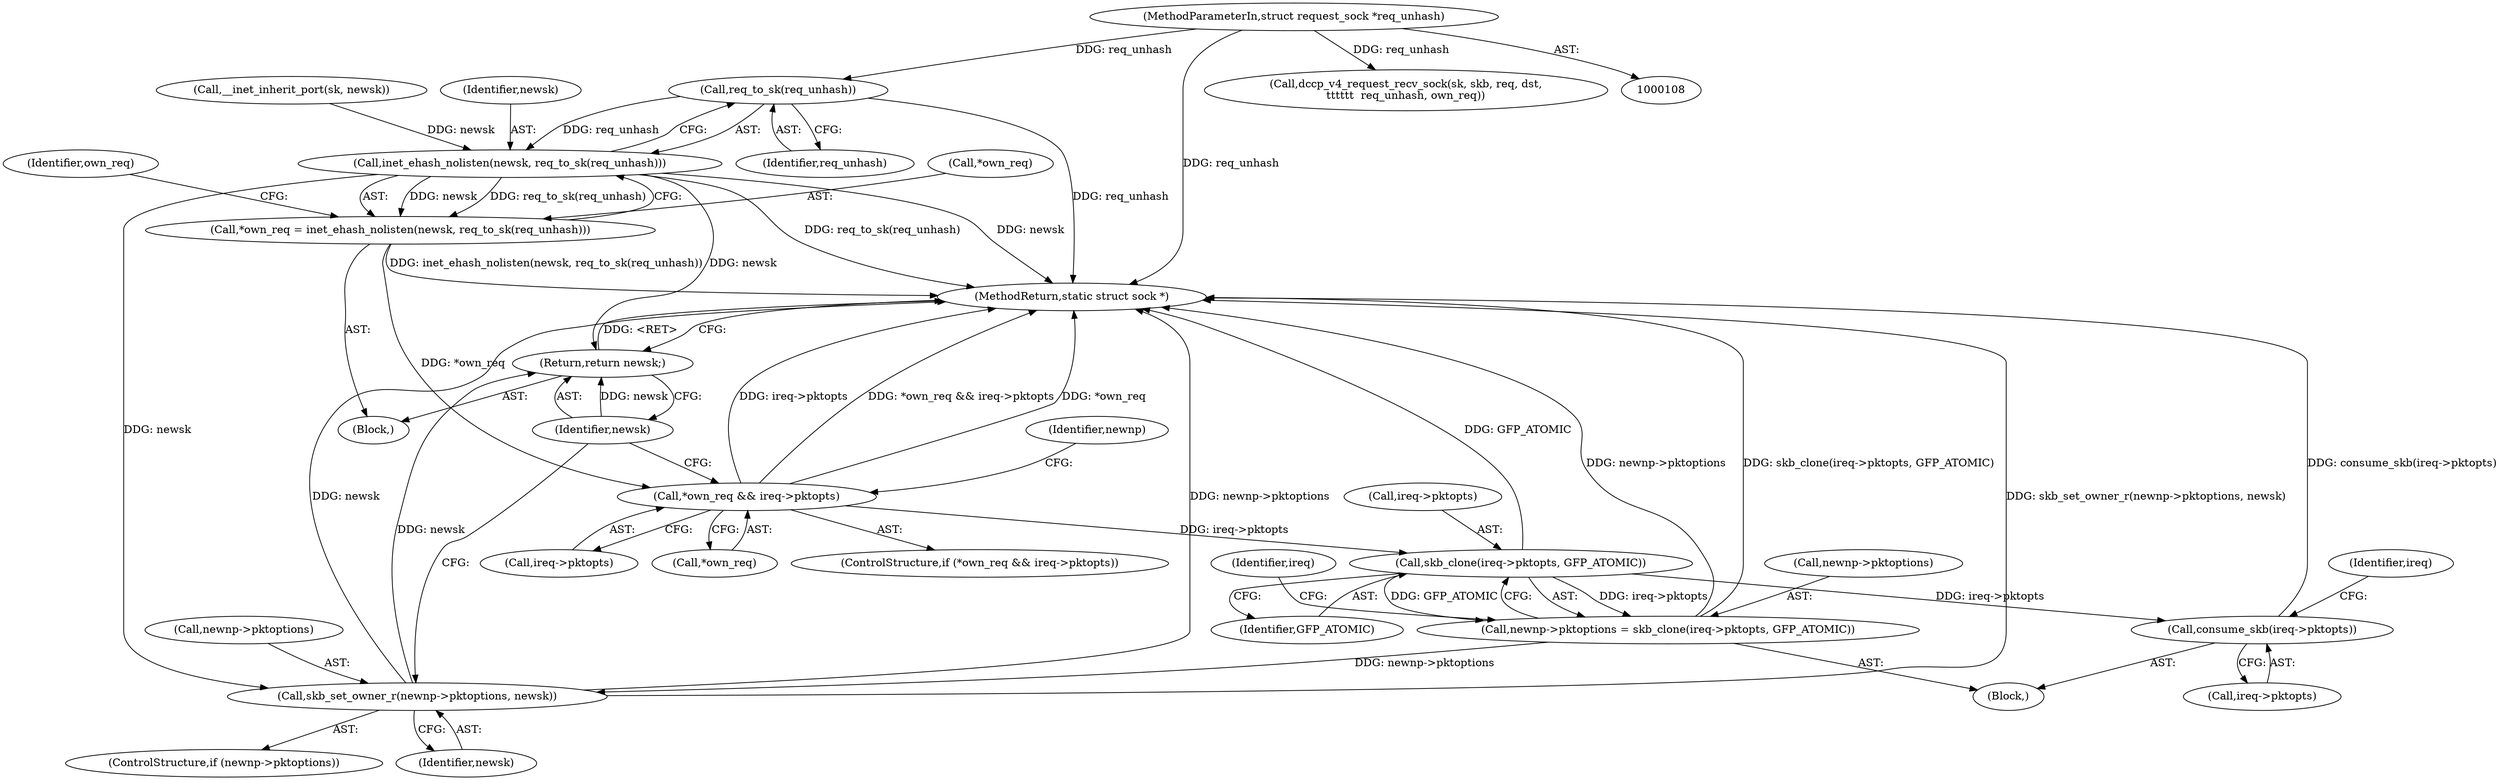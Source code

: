 digraph "0_linux_45f6fad84cc305103b28d73482b344d7f5b76f39_0@pointer" {
"1000450" [label="(Call,req_to_sk(req_unhash))"];
"1000113" [label="(MethodParameterIn,struct request_sock *req_unhash)"];
"1000448" [label="(Call,inet_ehash_nolisten(newsk, req_to_sk(req_unhash)))"];
"1000445" [label="(Call,*own_req = inet_ehash_nolisten(newsk, req_to_sk(req_unhash)))"];
"1000453" [label="(Call,*own_req && ireq->pktopts)"];
"1000464" [label="(Call,skb_clone(ireq->pktopts, GFP_ATOMIC))"];
"1000460" [label="(Call,newnp->pktoptions = skb_clone(ireq->pktopts, GFP_ATOMIC))"];
"1000482" [label="(Call,skb_set_owner_r(newnp->pktoptions, newsk))"];
"1000487" [label="(Return,return newsk;)"];
"1000469" [label="(Call,consume_skb(ireq->pktopts))"];
"1000465" [label="(Call,ireq->pktopts)"];
"1000452" [label="(ControlStructure,if (*own_req && ireq->pktopts))"];
"1000464" [label="(Call,skb_clone(ireq->pktopts, GFP_ATOMIC))"];
"1000455" [label="(Identifier,own_req)"];
"1000488" [label="(Identifier,newsk)"];
"1000461" [label="(Call,newnp->pktoptions)"];
"1000141" [label="(Call,dccp_v4_request_recv_sock(sk, skb, req, dst,\n\t\t\t\t\t\t  req_unhash, own_req))"];
"1000454" [label="(Call,*own_req)"];
"1000469" [label="(Call,consume_skb(ireq->pktopts))"];
"1000435" [label="(Call,__inet_inherit_port(sk, newsk))"];
"1000115" [label="(Block,)"];
"1000453" [label="(Call,*own_req && ireq->pktopts)"];
"1000475" [label="(Identifier,ireq)"];
"1000468" [label="(Identifier,GFP_ATOMIC)"];
"1000487" [label="(Return,return newsk;)"];
"1000478" [label="(ControlStructure,if (newnp->pktoptions))"];
"1000446" [label="(Call,*own_req)"];
"1000483" [label="(Call,newnp->pktoptions)"];
"1000482" [label="(Call,skb_set_owner_r(newnp->pktoptions, newsk))"];
"1000456" [label="(Call,ireq->pktopts)"];
"1000113" [label="(MethodParameterIn,struct request_sock *req_unhash)"];
"1000450" [label="(Call,req_to_sk(req_unhash))"];
"1000445" [label="(Call,*own_req = inet_ehash_nolisten(newsk, req_to_sk(req_unhash)))"];
"1000504" [label="(MethodReturn,static struct sock *)"];
"1000448" [label="(Call,inet_ehash_nolisten(newsk, req_to_sk(req_unhash)))"];
"1000470" [label="(Call,ireq->pktopts)"];
"1000462" [label="(Identifier,newnp)"];
"1000451" [label="(Identifier,req_unhash)"];
"1000471" [label="(Identifier,ireq)"];
"1000449" [label="(Identifier,newsk)"];
"1000486" [label="(Identifier,newsk)"];
"1000459" [label="(Block,)"];
"1000460" [label="(Call,newnp->pktoptions = skb_clone(ireq->pktopts, GFP_ATOMIC))"];
"1000450" -> "1000448"  [label="AST: "];
"1000450" -> "1000451"  [label="CFG: "];
"1000451" -> "1000450"  [label="AST: "];
"1000448" -> "1000450"  [label="CFG: "];
"1000450" -> "1000504"  [label="DDG: req_unhash"];
"1000450" -> "1000448"  [label="DDG: req_unhash"];
"1000113" -> "1000450"  [label="DDG: req_unhash"];
"1000113" -> "1000108"  [label="AST: "];
"1000113" -> "1000504"  [label="DDG: req_unhash"];
"1000113" -> "1000141"  [label="DDG: req_unhash"];
"1000448" -> "1000445"  [label="AST: "];
"1000449" -> "1000448"  [label="AST: "];
"1000445" -> "1000448"  [label="CFG: "];
"1000448" -> "1000504"  [label="DDG: req_to_sk(req_unhash)"];
"1000448" -> "1000504"  [label="DDG: newsk"];
"1000448" -> "1000445"  [label="DDG: newsk"];
"1000448" -> "1000445"  [label="DDG: req_to_sk(req_unhash)"];
"1000435" -> "1000448"  [label="DDG: newsk"];
"1000448" -> "1000482"  [label="DDG: newsk"];
"1000448" -> "1000487"  [label="DDG: newsk"];
"1000445" -> "1000115"  [label="AST: "];
"1000446" -> "1000445"  [label="AST: "];
"1000455" -> "1000445"  [label="CFG: "];
"1000445" -> "1000504"  [label="DDG: inet_ehash_nolisten(newsk, req_to_sk(req_unhash))"];
"1000445" -> "1000453"  [label="DDG: *own_req"];
"1000453" -> "1000452"  [label="AST: "];
"1000453" -> "1000454"  [label="CFG: "];
"1000453" -> "1000456"  [label="CFG: "];
"1000454" -> "1000453"  [label="AST: "];
"1000456" -> "1000453"  [label="AST: "];
"1000462" -> "1000453"  [label="CFG: "];
"1000488" -> "1000453"  [label="CFG: "];
"1000453" -> "1000504"  [label="DDG: *own_req && ireq->pktopts"];
"1000453" -> "1000504"  [label="DDG: *own_req"];
"1000453" -> "1000504"  [label="DDG: ireq->pktopts"];
"1000453" -> "1000464"  [label="DDG: ireq->pktopts"];
"1000464" -> "1000460"  [label="AST: "];
"1000464" -> "1000468"  [label="CFG: "];
"1000465" -> "1000464"  [label="AST: "];
"1000468" -> "1000464"  [label="AST: "];
"1000460" -> "1000464"  [label="CFG: "];
"1000464" -> "1000504"  [label="DDG: GFP_ATOMIC"];
"1000464" -> "1000460"  [label="DDG: ireq->pktopts"];
"1000464" -> "1000460"  [label="DDG: GFP_ATOMIC"];
"1000464" -> "1000469"  [label="DDG: ireq->pktopts"];
"1000460" -> "1000459"  [label="AST: "];
"1000461" -> "1000460"  [label="AST: "];
"1000471" -> "1000460"  [label="CFG: "];
"1000460" -> "1000504"  [label="DDG: newnp->pktoptions"];
"1000460" -> "1000504"  [label="DDG: skb_clone(ireq->pktopts, GFP_ATOMIC)"];
"1000460" -> "1000482"  [label="DDG: newnp->pktoptions"];
"1000482" -> "1000478"  [label="AST: "];
"1000482" -> "1000486"  [label="CFG: "];
"1000483" -> "1000482"  [label="AST: "];
"1000486" -> "1000482"  [label="AST: "];
"1000488" -> "1000482"  [label="CFG: "];
"1000482" -> "1000504"  [label="DDG: newsk"];
"1000482" -> "1000504"  [label="DDG: newnp->pktoptions"];
"1000482" -> "1000504"  [label="DDG: skb_set_owner_r(newnp->pktoptions, newsk)"];
"1000482" -> "1000487"  [label="DDG: newsk"];
"1000487" -> "1000115"  [label="AST: "];
"1000487" -> "1000488"  [label="CFG: "];
"1000488" -> "1000487"  [label="AST: "];
"1000504" -> "1000487"  [label="CFG: "];
"1000487" -> "1000504"  [label="DDG: <RET>"];
"1000488" -> "1000487"  [label="DDG: newsk"];
"1000469" -> "1000459"  [label="AST: "];
"1000469" -> "1000470"  [label="CFG: "];
"1000470" -> "1000469"  [label="AST: "];
"1000475" -> "1000469"  [label="CFG: "];
"1000469" -> "1000504"  [label="DDG: consume_skb(ireq->pktopts)"];
}
